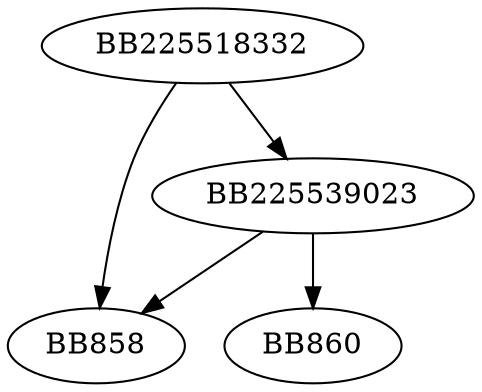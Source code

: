 digraph G{
	BB225518332->BB858;
	BB225518332->BB225539023;
	BB225539023->BB858;
	BB225539023->BB860;
}
